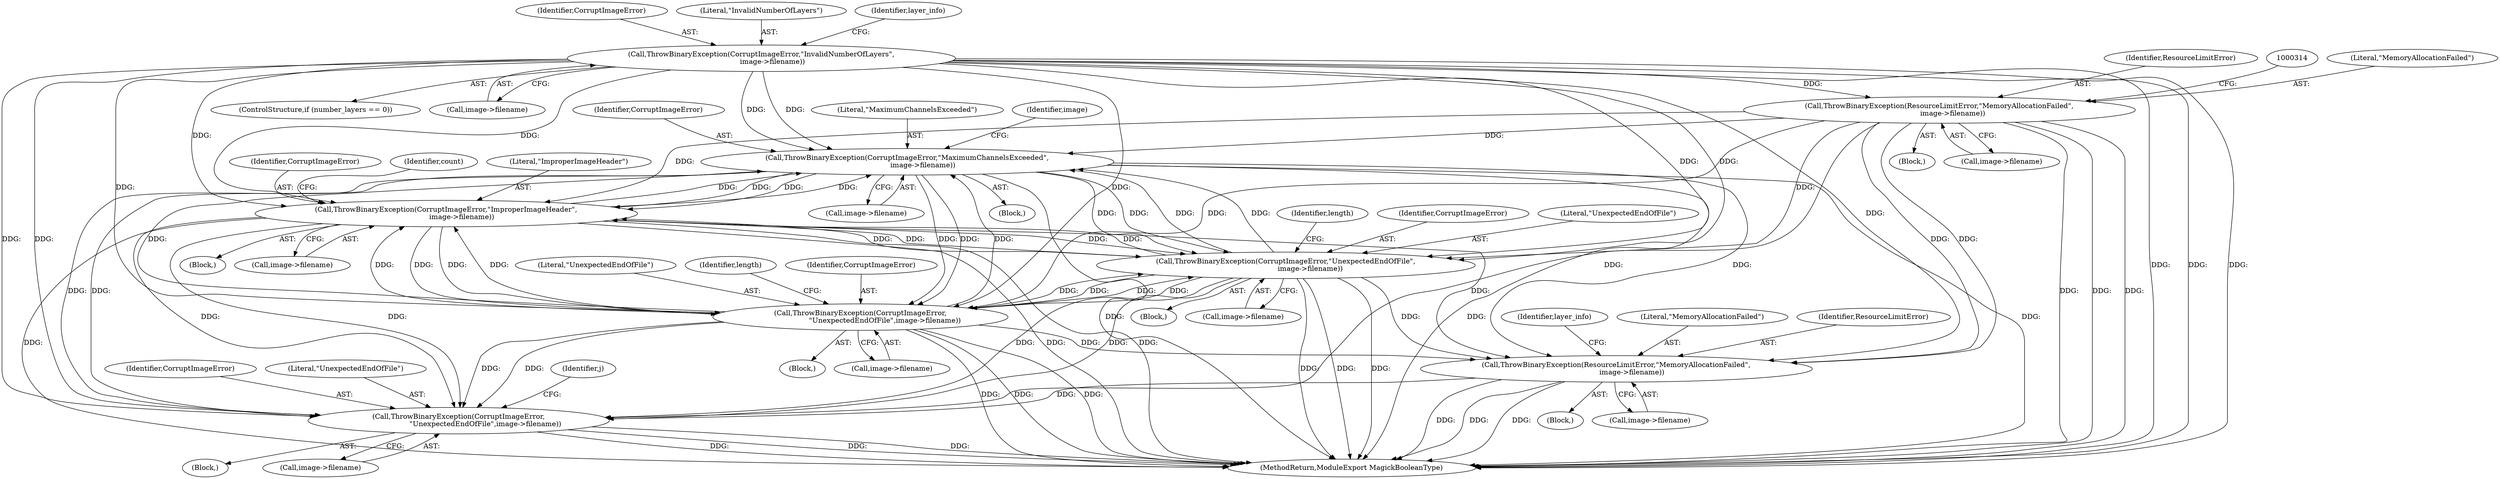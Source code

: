 digraph "0_ImageMagick_c8c6a0f123d5e35c173125365c97e2c0fc7eca42@pointer" {
"1000271" [label="(Call,ThrowBinaryException(CorruptImageError,\"InvalidNumberOfLayers\",\n          image->filename))"];
"1000307" [label="(Call,ThrowBinaryException(ResourceLimitError,\"MemoryAllocationFailed\",\n            image->filename))"];
"1000442" [label="(Call,ThrowBinaryException(CorruptImageError,\"MaximumChannelsExceeded\",\n              image->filename))"];
"1000627" [label="(Call,ThrowBinaryException(CorruptImageError,\"ImproperImageHeader\",\n              image->filename))"];
"1001027" [label="(Call,ThrowBinaryException(CorruptImageError,\"UnexpectedEndOfFile\",\n                      image->filename))"];
"1001190" [label="(Call,ThrowBinaryException(CorruptImageError,\n                      \"UnexpectedEndOfFile\",image->filename))"];
"1001356" [label="(Call,ThrowBinaryException(ResourceLimitError,\"MemoryAllocationFailed\",\n              image->filename))"];
"1001464" [label="(Call,ThrowBinaryException(CorruptImageError,\n                        \"UnexpectedEndOfFile\",image->filename))"];
"1000443" [label="(Identifier,CorruptImageError)"];
"1000436" [label="(Block,)"];
"1001464" [label="(Call,ThrowBinaryException(CorruptImageError,\n                        \"UnexpectedEndOfFile\",image->filename))"];
"1000271" [label="(Call,ThrowBinaryException(CorruptImageError,\"InvalidNumberOfLayers\",\n          image->filename))"];
"1001029" [label="(Literal,\"UnexpectedEndOfFile\")"];
"1000272" [label="(Identifier,CorruptImageError)"];
"1001666" [label="(MethodReturn,ModuleExport MagickBooleanType)"];
"1001440" [label="(Identifier,j)"];
"1001034" [label="(Identifier,length)"];
"1000267" [label="(ControlStructure,if (number_layers == 0))"];
"1001366" [label="(Identifier,layer_info)"];
"1000273" [label="(Literal,\"InvalidNumberOfLayers\")"];
"1001197" [label="(Identifier,length)"];
"1000445" [label="(Call,image->filename)"];
"1001030" [label="(Call,image->filename)"];
"1001358" [label="(Literal,\"MemoryAllocationFailed\")"];
"1000294" [label="(Block,)"];
"1000310" [label="(Call,image->filename)"];
"1000274" [label="(Call,image->filename)"];
"1001193" [label="(Call,image->filename)"];
"1001335" [label="(Block,)"];
"1000629" [label="(Literal,\"ImproperImageHeader\")"];
"1001028" [label="(Identifier,CorruptImageError)"];
"1000451" [label="(Identifier,image)"];
"1000309" [label="(Literal,\"MemoryAllocationFailed\")"];
"1000608" [label="(Block,)"];
"1000444" [label="(Literal,\"MaximumChannelsExceeded\")"];
"1001359" [label="(Call,image->filename)"];
"1001190" [label="(Call,ThrowBinaryException(CorruptImageError,\n                      \"UnexpectedEndOfFile\",image->filename))"];
"1000308" [label="(Identifier,ResourceLimitError)"];
"1001027" [label="(Call,ThrowBinaryException(CorruptImageError,\"UnexpectedEndOfFile\",\n                      image->filename))"];
"1000628" [label="(Identifier,CorruptImageError)"];
"1001467" [label="(Call,image->filename)"];
"1001184" [label="(Block,)"];
"1001357" [label="(Identifier,ResourceLimitError)"];
"1001465" [label="(Identifier,CorruptImageError)"];
"1000627" [label="(Call,ThrowBinaryException(CorruptImageError,\"ImproperImageHeader\",\n              image->filename))"];
"1000278" [label="(Identifier,layer_info)"];
"1000307" [label="(Call,ThrowBinaryException(ResourceLimitError,\"MemoryAllocationFailed\",\n            image->filename))"];
"1001191" [label="(Identifier,CorruptImageError)"];
"1000634" [label="(Identifier,count)"];
"1001458" [label="(Block,)"];
"1000630" [label="(Call,image->filename)"];
"1001466" [label="(Literal,\"UnexpectedEndOfFile\")"];
"1001021" [label="(Block,)"];
"1001192" [label="(Literal,\"UnexpectedEndOfFile\")"];
"1001356" [label="(Call,ThrowBinaryException(ResourceLimitError,\"MemoryAllocationFailed\",\n              image->filename))"];
"1000442" [label="(Call,ThrowBinaryException(CorruptImageError,\"MaximumChannelsExceeded\",\n              image->filename))"];
"1000271" -> "1000267"  [label="AST: "];
"1000271" -> "1000274"  [label="CFG: "];
"1000272" -> "1000271"  [label="AST: "];
"1000273" -> "1000271"  [label="AST: "];
"1000274" -> "1000271"  [label="AST: "];
"1000278" -> "1000271"  [label="CFG: "];
"1000271" -> "1001666"  [label="DDG: "];
"1000271" -> "1001666"  [label="DDG: "];
"1000271" -> "1001666"  [label="DDG: "];
"1000271" -> "1000307"  [label="DDG: "];
"1000271" -> "1000442"  [label="DDG: "];
"1000271" -> "1000442"  [label="DDG: "];
"1000271" -> "1000627"  [label="DDG: "];
"1000271" -> "1000627"  [label="DDG: "];
"1000271" -> "1001027"  [label="DDG: "];
"1000271" -> "1001027"  [label="DDG: "];
"1000271" -> "1001190"  [label="DDG: "];
"1000271" -> "1001190"  [label="DDG: "];
"1000271" -> "1001356"  [label="DDG: "];
"1000271" -> "1001464"  [label="DDG: "];
"1000271" -> "1001464"  [label="DDG: "];
"1000307" -> "1000294"  [label="AST: "];
"1000307" -> "1000310"  [label="CFG: "];
"1000308" -> "1000307"  [label="AST: "];
"1000309" -> "1000307"  [label="AST: "];
"1000310" -> "1000307"  [label="AST: "];
"1000314" -> "1000307"  [label="CFG: "];
"1000307" -> "1001666"  [label="DDG: "];
"1000307" -> "1001666"  [label="DDG: "];
"1000307" -> "1001666"  [label="DDG: "];
"1000307" -> "1000442"  [label="DDG: "];
"1000307" -> "1000627"  [label="DDG: "];
"1000307" -> "1001027"  [label="DDG: "];
"1000307" -> "1001190"  [label="DDG: "];
"1000307" -> "1001356"  [label="DDG: "];
"1000307" -> "1001356"  [label="DDG: "];
"1000307" -> "1001464"  [label="DDG: "];
"1000442" -> "1000436"  [label="AST: "];
"1000442" -> "1000445"  [label="CFG: "];
"1000443" -> "1000442"  [label="AST: "];
"1000444" -> "1000442"  [label="AST: "];
"1000445" -> "1000442"  [label="AST: "];
"1000451" -> "1000442"  [label="CFG: "];
"1000442" -> "1001666"  [label="DDG: "];
"1000442" -> "1001666"  [label="DDG: "];
"1000442" -> "1001666"  [label="DDG: "];
"1001027" -> "1000442"  [label="DDG: "];
"1001027" -> "1000442"  [label="DDG: "];
"1001190" -> "1000442"  [label="DDG: "];
"1001190" -> "1000442"  [label="DDG: "];
"1000627" -> "1000442"  [label="DDG: "];
"1000627" -> "1000442"  [label="DDG: "];
"1000442" -> "1000627"  [label="DDG: "];
"1000442" -> "1000627"  [label="DDG: "];
"1000442" -> "1001027"  [label="DDG: "];
"1000442" -> "1001027"  [label="DDG: "];
"1000442" -> "1001190"  [label="DDG: "];
"1000442" -> "1001190"  [label="DDG: "];
"1000442" -> "1001356"  [label="DDG: "];
"1000442" -> "1001464"  [label="DDG: "];
"1000442" -> "1001464"  [label="DDG: "];
"1000627" -> "1000608"  [label="AST: "];
"1000627" -> "1000630"  [label="CFG: "];
"1000628" -> "1000627"  [label="AST: "];
"1000629" -> "1000627"  [label="AST: "];
"1000630" -> "1000627"  [label="AST: "];
"1000634" -> "1000627"  [label="CFG: "];
"1000627" -> "1001666"  [label="DDG: "];
"1000627" -> "1001666"  [label="DDG: "];
"1000627" -> "1001666"  [label="DDG: "];
"1001027" -> "1000627"  [label="DDG: "];
"1001027" -> "1000627"  [label="DDG: "];
"1001190" -> "1000627"  [label="DDG: "];
"1001190" -> "1000627"  [label="DDG: "];
"1000627" -> "1001027"  [label="DDG: "];
"1000627" -> "1001027"  [label="DDG: "];
"1000627" -> "1001190"  [label="DDG: "];
"1000627" -> "1001190"  [label="DDG: "];
"1000627" -> "1001356"  [label="DDG: "];
"1000627" -> "1001464"  [label="DDG: "];
"1000627" -> "1001464"  [label="DDG: "];
"1001027" -> "1001021"  [label="AST: "];
"1001027" -> "1001030"  [label="CFG: "];
"1001028" -> "1001027"  [label="AST: "];
"1001029" -> "1001027"  [label="AST: "];
"1001030" -> "1001027"  [label="AST: "];
"1001034" -> "1001027"  [label="CFG: "];
"1001027" -> "1001666"  [label="DDG: "];
"1001027" -> "1001666"  [label="DDG: "];
"1001027" -> "1001666"  [label="DDG: "];
"1001190" -> "1001027"  [label="DDG: "];
"1001190" -> "1001027"  [label="DDG: "];
"1001027" -> "1001190"  [label="DDG: "];
"1001027" -> "1001190"  [label="DDG: "];
"1001027" -> "1001356"  [label="DDG: "];
"1001027" -> "1001464"  [label="DDG: "];
"1001027" -> "1001464"  [label="DDG: "];
"1001190" -> "1001184"  [label="AST: "];
"1001190" -> "1001193"  [label="CFG: "];
"1001191" -> "1001190"  [label="AST: "];
"1001192" -> "1001190"  [label="AST: "];
"1001193" -> "1001190"  [label="AST: "];
"1001197" -> "1001190"  [label="CFG: "];
"1001190" -> "1001666"  [label="DDG: "];
"1001190" -> "1001666"  [label="DDG: "];
"1001190" -> "1001666"  [label="DDG: "];
"1001190" -> "1001356"  [label="DDG: "];
"1001190" -> "1001464"  [label="DDG: "];
"1001190" -> "1001464"  [label="DDG: "];
"1001356" -> "1001335"  [label="AST: "];
"1001356" -> "1001359"  [label="CFG: "];
"1001357" -> "1001356"  [label="AST: "];
"1001358" -> "1001356"  [label="AST: "];
"1001359" -> "1001356"  [label="AST: "];
"1001366" -> "1001356"  [label="CFG: "];
"1001356" -> "1001666"  [label="DDG: "];
"1001356" -> "1001666"  [label="DDG: "];
"1001356" -> "1001666"  [label="DDG: "];
"1001356" -> "1001464"  [label="DDG: "];
"1001464" -> "1001458"  [label="AST: "];
"1001464" -> "1001467"  [label="CFG: "];
"1001465" -> "1001464"  [label="AST: "];
"1001466" -> "1001464"  [label="AST: "];
"1001467" -> "1001464"  [label="AST: "];
"1001440" -> "1001464"  [label="CFG: "];
"1001464" -> "1001666"  [label="DDG: "];
"1001464" -> "1001666"  [label="DDG: "];
"1001464" -> "1001666"  [label="DDG: "];
}

